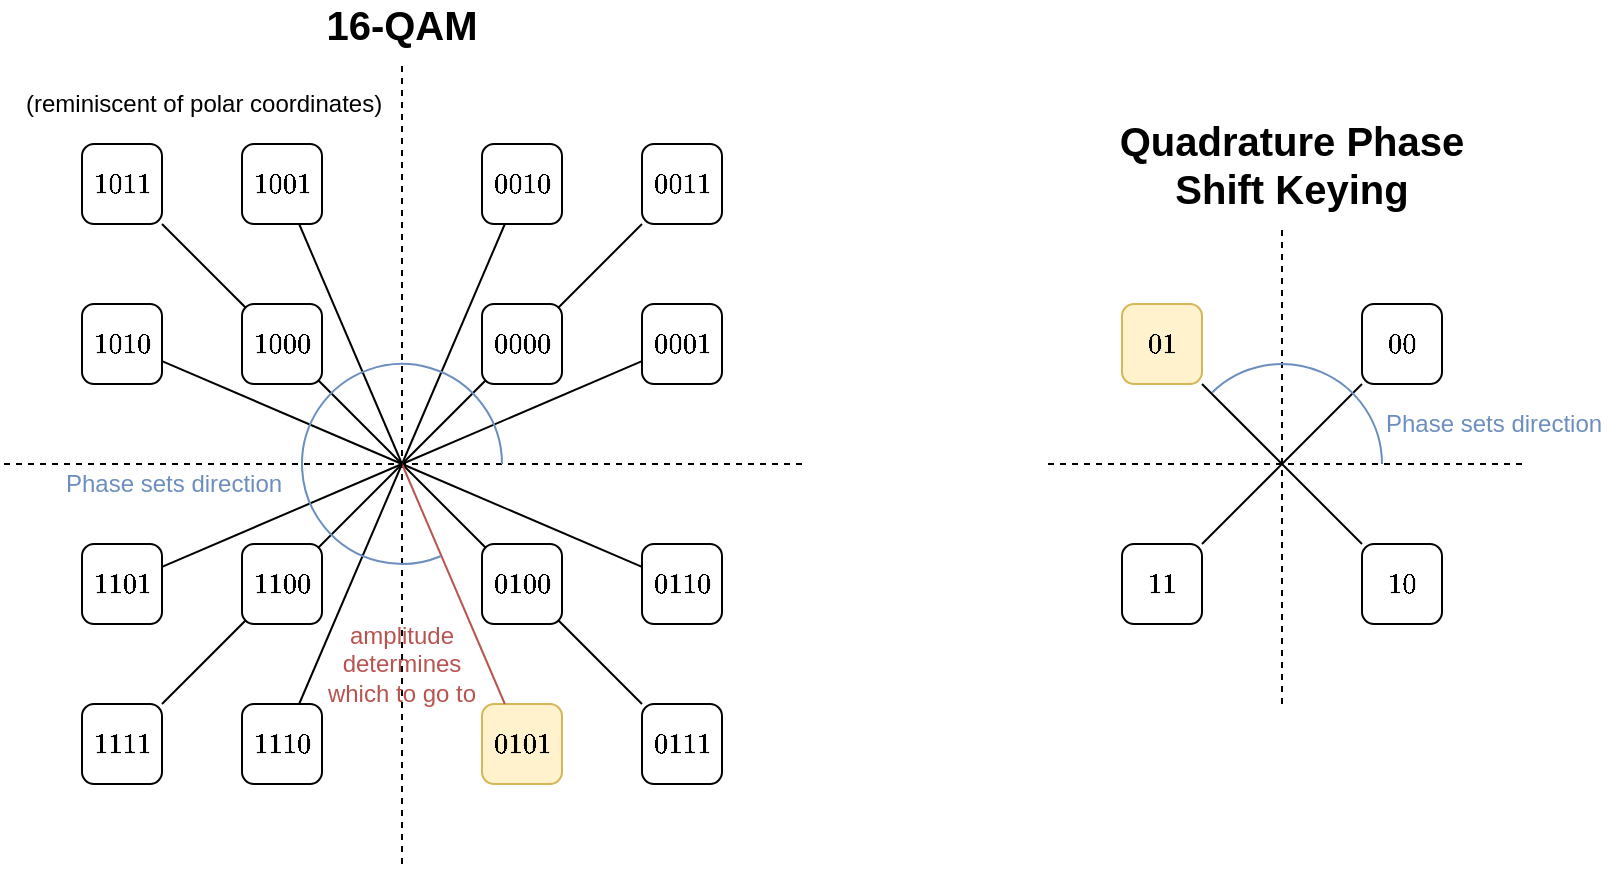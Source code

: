 <mxfile version="13.9.9" type="device"><diagram id="m2uMf8qnjSS3pDFiyLzu" name="Page-1"><mxGraphModel dx="1551" dy="1380" grid="1" gridSize="10" guides="1" tooltips="1" connect="1" arrows="1" fold="1" page="1" pageScale="1" pageWidth="850" pageHeight="1100" math="1" shadow="0"><root><mxCell id="0"/><mxCell id="1" parent="0"/><mxCell id="a5FDqiJ_s2oGN_pJ6ugz-2" value="" style="endArrow=none;html=1;dashed=1;" edge="1" parent="1"><mxGeometry width="50" height="50" relative="1" as="geometry"><mxPoint x="280" y="520" as="sourcePoint"/><mxPoint x="280" y="120" as="targetPoint"/></mxGeometry></mxCell><mxCell id="a5FDqiJ_s2oGN_pJ6ugz-3" value="" style="endArrow=none;html=1;dashed=1;" edge="1" parent="1"><mxGeometry width="50" height="50" relative="1" as="geometry"><mxPoint x="480" y="320" as="sourcePoint"/><mxPoint x="80" y="320" as="targetPoint"/></mxGeometry></mxCell><mxCell id="a5FDqiJ_s2oGN_pJ6ugz-7" value="$$1011$$" style="rounded=1;whiteSpace=wrap;html=1;" vertex="1" parent="1"><mxGeometry x="120" y="160" width="40" height="40" as="geometry"/></mxCell><mxCell id="a5FDqiJ_s2oGN_pJ6ugz-8" value="$$1001$$" style="rounded=1;whiteSpace=wrap;html=1;" vertex="1" parent="1"><mxGeometry x="200" y="160" width="40" height="40" as="geometry"/></mxCell><mxCell id="a5FDqiJ_s2oGN_pJ6ugz-9" value="$$1010$$" style="rounded=1;whiteSpace=wrap;html=1;" vertex="1" parent="1"><mxGeometry x="120" y="240" width="40" height="40" as="geometry"/></mxCell><mxCell id="a5FDqiJ_s2oGN_pJ6ugz-12" value="$$0010$$" style="rounded=1;whiteSpace=wrap;html=1;" vertex="1" parent="1"><mxGeometry x="320" y="160" width="40" height="40" as="geometry"/></mxCell><mxCell id="a5FDqiJ_s2oGN_pJ6ugz-13" value="$$0011$$" style="rounded=1;whiteSpace=wrap;html=1;" vertex="1" parent="1"><mxGeometry x="400" y="160" width="40" height="40" as="geometry"/></mxCell><mxCell id="a5FDqiJ_s2oGN_pJ6ugz-14" value="$$0001$$" style="rounded=1;whiteSpace=wrap;html=1;" vertex="1" parent="1"><mxGeometry x="400" y="240" width="40" height="40" as="geometry"/></mxCell><mxCell id="a5FDqiJ_s2oGN_pJ6ugz-15" value="$$0110$$" style="rounded=1;whiteSpace=wrap;html=1;" vertex="1" parent="1"><mxGeometry x="400" y="360" width="40" height="40" as="geometry"/></mxCell><mxCell id="a5FDqiJ_s2oGN_pJ6ugz-16" value="$$0111$$" style="rounded=1;whiteSpace=wrap;html=1;" vertex="1" parent="1"><mxGeometry x="400" y="440" width="40" height="40" as="geometry"/></mxCell><mxCell id="a5FDqiJ_s2oGN_pJ6ugz-17" value="$$0101$$" style="rounded=1;whiteSpace=wrap;html=1;fillColor=#fff2cc;strokeColor=#d6b656;" vertex="1" parent="1"><mxGeometry x="320" y="440" width="40" height="40" as="geometry"/></mxCell><mxCell id="a5FDqiJ_s2oGN_pJ6ugz-20" value="$$1110$$" style="rounded=1;whiteSpace=wrap;html=1;" vertex="1" parent="1"><mxGeometry x="200" y="440" width="40" height="40" as="geometry"/></mxCell><mxCell id="a5FDqiJ_s2oGN_pJ6ugz-21" value="$$1111$$" style="rounded=1;whiteSpace=wrap;html=1;" vertex="1" parent="1"><mxGeometry x="120" y="440" width="40" height="40" as="geometry"/></mxCell><mxCell id="a5FDqiJ_s2oGN_pJ6ugz-22" value="$$1101$$" style="rounded=1;whiteSpace=wrap;html=1;" vertex="1" parent="1"><mxGeometry x="120" y="360" width="40" height="40" as="geometry"/></mxCell><mxCell id="a5FDqiJ_s2oGN_pJ6ugz-23" value="" style="endArrow=none;html=1;" edge="1" parent="1" source="a5FDqiJ_s2oGN_pJ6ugz-21"><mxGeometry width="50" height="50" relative="1" as="geometry"><mxPoint x="160" y="440" as="sourcePoint"/><mxPoint x="280" y="320" as="targetPoint"/></mxGeometry></mxCell><mxCell id="a5FDqiJ_s2oGN_pJ6ugz-24" value="" style="endArrow=none;html=1;" edge="1" parent="1" source="a5FDqiJ_s2oGN_pJ6ugz-22"><mxGeometry width="50" height="50" relative="1" as="geometry"><mxPoint x="170" y="450" as="sourcePoint"/><mxPoint x="280" y="320" as="targetPoint"/></mxGeometry></mxCell><mxCell id="a5FDqiJ_s2oGN_pJ6ugz-25" value="" style="endArrow=none;html=1;" edge="1" parent="1" source="a5FDqiJ_s2oGN_pJ6ugz-9"><mxGeometry width="50" height="50" relative="1" as="geometry"><mxPoint x="170" y="381.429" as="sourcePoint"/><mxPoint x="280" y="320" as="targetPoint"/></mxGeometry></mxCell><mxCell id="a5FDqiJ_s2oGN_pJ6ugz-26" value="" style="endArrow=none;html=1;" edge="1" parent="1" source="a5FDqiJ_s2oGN_pJ6ugz-7"><mxGeometry width="50" height="50" relative="1" as="geometry"><mxPoint x="170" y="278.571" as="sourcePoint"/><mxPoint x="280" y="320" as="targetPoint"/></mxGeometry></mxCell><mxCell id="a5FDqiJ_s2oGN_pJ6ugz-27" value="" style="endArrow=none;html=1;" edge="1" parent="1" source="a5FDqiJ_s2oGN_pJ6ugz-8"><mxGeometry width="50" height="50" relative="1" as="geometry"><mxPoint x="250" y="290" as="sourcePoint"/><mxPoint x="280" y="320" as="targetPoint"/></mxGeometry></mxCell><mxCell id="a5FDqiJ_s2oGN_pJ6ugz-19" value="$$1100$$" style="rounded=1;whiteSpace=wrap;html=1;" vertex="1" parent="1"><mxGeometry x="200" y="360" width="40" height="40" as="geometry"/></mxCell><mxCell id="a5FDqiJ_s2oGN_pJ6ugz-10" value="$$1000$$" style="rounded=1;whiteSpace=wrap;html=1;" vertex="1" parent="1"><mxGeometry x="200" y="240" width="40" height="40" as="geometry"/></mxCell><mxCell id="a5FDqiJ_s2oGN_pJ6ugz-28" value="" style="endArrow=none;html=1;" edge="1" parent="1" target="a5FDqiJ_s2oGN_pJ6ugz-13"><mxGeometry width="50" height="50" relative="1" as="geometry"><mxPoint x="280" y="320" as="sourcePoint"/><mxPoint x="290" y="330" as="targetPoint"/></mxGeometry></mxCell><mxCell id="a5FDqiJ_s2oGN_pJ6ugz-29" value="" style="endArrow=none;html=1;" edge="1" parent="1" target="a5FDqiJ_s2oGN_pJ6ugz-14"><mxGeometry width="50" height="50" relative="1" as="geometry"><mxPoint x="280" y="320" as="sourcePoint"/><mxPoint x="410" y="210" as="targetPoint"/></mxGeometry></mxCell><mxCell id="a5FDqiJ_s2oGN_pJ6ugz-30" value="" style="endArrow=none;html=1;" edge="1" parent="1" target="a5FDqiJ_s2oGN_pJ6ugz-12"><mxGeometry width="50" height="50" relative="1" as="geometry"><mxPoint x="280" y="320" as="sourcePoint"/><mxPoint x="410" y="278.571" as="targetPoint"/></mxGeometry></mxCell><mxCell id="a5FDqiJ_s2oGN_pJ6ugz-11" value="$$0000$$" style="rounded=1;whiteSpace=wrap;html=1;" vertex="1" parent="1"><mxGeometry x="320" y="240" width="40" height="40" as="geometry"/></mxCell><mxCell id="a5FDqiJ_s2oGN_pJ6ugz-31" value="" style="endArrow=none;html=1;" edge="1" parent="1" target="a5FDqiJ_s2oGN_pJ6ugz-16"><mxGeometry width="50" height="50" relative="1" as="geometry"><mxPoint x="280" y="320" as="sourcePoint"/><mxPoint x="410" y="210" as="targetPoint"/></mxGeometry></mxCell><mxCell id="a5FDqiJ_s2oGN_pJ6ugz-18" value="$$0100$$" style="rounded=1;whiteSpace=wrap;html=1;" vertex="1" parent="1"><mxGeometry x="320" y="360" width="40" height="40" as="geometry"/></mxCell><mxCell id="a5FDqiJ_s2oGN_pJ6ugz-32" value="" style="endArrow=none;html=1;" edge="1" parent="1" target="a5FDqiJ_s2oGN_pJ6ugz-15"><mxGeometry width="50" height="50" relative="1" as="geometry"><mxPoint x="280" y="320" as="sourcePoint"/><mxPoint x="410" y="450" as="targetPoint"/></mxGeometry></mxCell><mxCell id="a5FDqiJ_s2oGN_pJ6ugz-33" value="" style="endArrow=none;html=1;strokeColor=#B85450;" edge="1" parent="1" target="a5FDqiJ_s2oGN_pJ6ugz-17"><mxGeometry width="50" height="50" relative="1" as="geometry"><mxPoint x="280" y="320" as="sourcePoint"/><mxPoint x="410" y="381.429" as="targetPoint"/></mxGeometry></mxCell><mxCell id="a5FDqiJ_s2oGN_pJ6ugz-34" value="" style="endArrow=none;html=1;" edge="1" parent="1" target="a5FDqiJ_s2oGN_pJ6ugz-20"><mxGeometry width="50" height="50" relative="1" as="geometry"><mxPoint x="280" y="320" as="sourcePoint"/><mxPoint x="341.429" y="450" as="targetPoint"/></mxGeometry></mxCell><mxCell id="a5FDqiJ_s2oGN_pJ6ugz-35" value="Phase sets direction" style="text;html=1;strokeColor=none;fillColor=none;align=left;verticalAlign=middle;whiteSpace=wrap;rounded=0;fontColor=#6C8EBF;" vertex="1" parent="1"><mxGeometry x="110" y="320" width="120" height="20" as="geometry"/></mxCell><mxCell id="a5FDqiJ_s2oGN_pJ6ugz-36" value="amplitude determines which to go to" style="text;html=1;strokeColor=none;fillColor=none;align=center;verticalAlign=middle;whiteSpace=wrap;rounded=0;fontColor=#B85450;" vertex="1" parent="1"><mxGeometry x="240" y="410" width="80" height="20" as="geometry"/></mxCell><mxCell id="a5FDqiJ_s2oGN_pJ6ugz-39" value="" style="verticalLabelPosition=bottom;verticalAlign=top;html=1;shape=mxgraph.basic.arc;startAngle=0.437;endAngle=0.25;align=left;fillColor=#dae8fc;strokeColor=#6c8ebf;" vertex="1" parent="1"><mxGeometry x="230" y="270" width="100" height="100" as="geometry"/></mxCell><mxCell id="a5FDqiJ_s2oGN_pJ6ugz-42" value="(reminiscent of polar coordinates)" style="text;html=1;strokeColor=none;fillColor=none;align=left;verticalAlign=middle;whiteSpace=wrap;rounded=0;" vertex="1" parent="1"><mxGeometry x="90" y="130" width="190" height="20" as="geometry"/></mxCell><mxCell id="a5FDqiJ_s2oGN_pJ6ugz-44" value="" style="endArrow=none;html=1;dashed=1;" edge="1" parent="1"><mxGeometry width="50" height="50" relative="1" as="geometry"><mxPoint x="720" y="440" as="sourcePoint"/><mxPoint x="720" y="200" as="targetPoint"/></mxGeometry></mxCell><mxCell id="a5FDqiJ_s2oGN_pJ6ugz-45" value="" style="endArrow=none;html=1;dashed=1;" edge="1" parent="1"><mxGeometry width="50" height="50" relative="1" as="geometry"><mxPoint x="840" y="320" as="sourcePoint"/><mxPoint x="600" y="320" as="targetPoint"/></mxGeometry></mxCell><mxCell id="a5FDqiJ_s2oGN_pJ6ugz-58" value="" style="endArrow=none;html=1;" edge="1" parent="1" source="a5FDqiJ_s2oGN_pJ6ugz-63"><mxGeometry width="50" height="50" relative="1" as="geometry"><mxPoint x="600" y="440" as="sourcePoint"/><mxPoint x="720" y="320" as="targetPoint"/></mxGeometry></mxCell><mxCell id="a5FDqiJ_s2oGN_pJ6ugz-61" value="" style="endArrow=none;html=1;" edge="1" parent="1" source="a5FDqiJ_s2oGN_pJ6ugz-64"><mxGeometry width="50" height="50" relative="1" as="geometry"><mxPoint x="660" y="260" as="sourcePoint"/><mxPoint x="720" y="320" as="targetPoint"/></mxGeometry></mxCell><mxCell id="a5FDqiJ_s2oGN_pJ6ugz-63" value="$$11$$" style="rounded=1;whiteSpace=wrap;html=1;" vertex="1" parent="1"><mxGeometry x="640" y="360" width="40" height="40" as="geometry"/></mxCell><mxCell id="a5FDqiJ_s2oGN_pJ6ugz-64" value="$$01$$" style="rounded=1;whiteSpace=wrap;html=1;fillColor=#fff2cc;strokeColor=#d6b656;" vertex="1" parent="1"><mxGeometry x="640" y="240" width="40" height="40" as="geometry"/></mxCell><mxCell id="a5FDqiJ_s2oGN_pJ6ugz-65" value="" style="endArrow=none;html=1;" edge="1" parent="1" target="a5FDqiJ_s2oGN_pJ6ugz-68"><mxGeometry width="50" height="50" relative="1" as="geometry"><mxPoint x="720" y="320" as="sourcePoint"/><mxPoint x="730" y="330" as="targetPoint"/></mxGeometry></mxCell><mxCell id="a5FDqiJ_s2oGN_pJ6ugz-68" value="$$00$$" style="rounded=1;whiteSpace=wrap;html=1;" vertex="1" parent="1"><mxGeometry x="760" y="240" width="40" height="40" as="geometry"/></mxCell><mxCell id="a5FDqiJ_s2oGN_pJ6ugz-70" value="$$10$$" style="rounded=1;whiteSpace=wrap;html=1;" vertex="1" parent="1"><mxGeometry x="760" y="360" width="40" height="40" as="geometry"/></mxCell><mxCell id="a5FDqiJ_s2oGN_pJ6ugz-76" value="" style="verticalLabelPosition=bottom;verticalAlign=top;html=1;shape=mxgraph.basic.arc;startAngle=0.877;endAngle=0.25;align=left;fillColor=#dae8fc;strokeColor=#6c8ebf;" vertex="1" parent="1"><mxGeometry x="670" y="270" width="100" height="100" as="geometry"/></mxCell><mxCell id="a5FDqiJ_s2oGN_pJ6ugz-77" value="Quadrature Phase Shift Keying" style="text;html=1;strokeColor=none;fillColor=none;align=center;verticalAlign=middle;whiteSpace=wrap;rounded=0;fontStyle=1;fontSize=20;" vertex="1" parent="1"><mxGeometry x="630" y="160" width="190" height="20" as="geometry"/></mxCell><mxCell id="a5FDqiJ_s2oGN_pJ6ugz-79" value="" style="endArrow=none;html=1;" edge="1" parent="1" target="a5FDqiJ_s2oGN_pJ6ugz-70"><mxGeometry width="50" height="50" relative="1" as="geometry"><mxPoint x="720" y="320" as="sourcePoint"/><mxPoint x="680" y="188.571" as="targetPoint"/></mxGeometry></mxCell><mxCell id="a5FDqiJ_s2oGN_pJ6ugz-80" value="16-QAM" style="text;html=1;strokeColor=none;fillColor=none;align=center;verticalAlign=middle;whiteSpace=wrap;rounded=0;fontStyle=1;fontSize=20;" vertex="1" parent="1"><mxGeometry x="185" y="90" width="190" height="20" as="geometry"/></mxCell><mxCell id="a5FDqiJ_s2oGN_pJ6ugz-81" value="Phase sets direction" style="text;html=1;strokeColor=none;fillColor=none;align=left;verticalAlign=middle;whiteSpace=wrap;rounded=0;fontColor=#6C8EBF;" vertex="1" parent="1"><mxGeometry x="770" y="290" width="120" height="20" as="geometry"/></mxCell></root></mxGraphModel></diagram></mxfile>